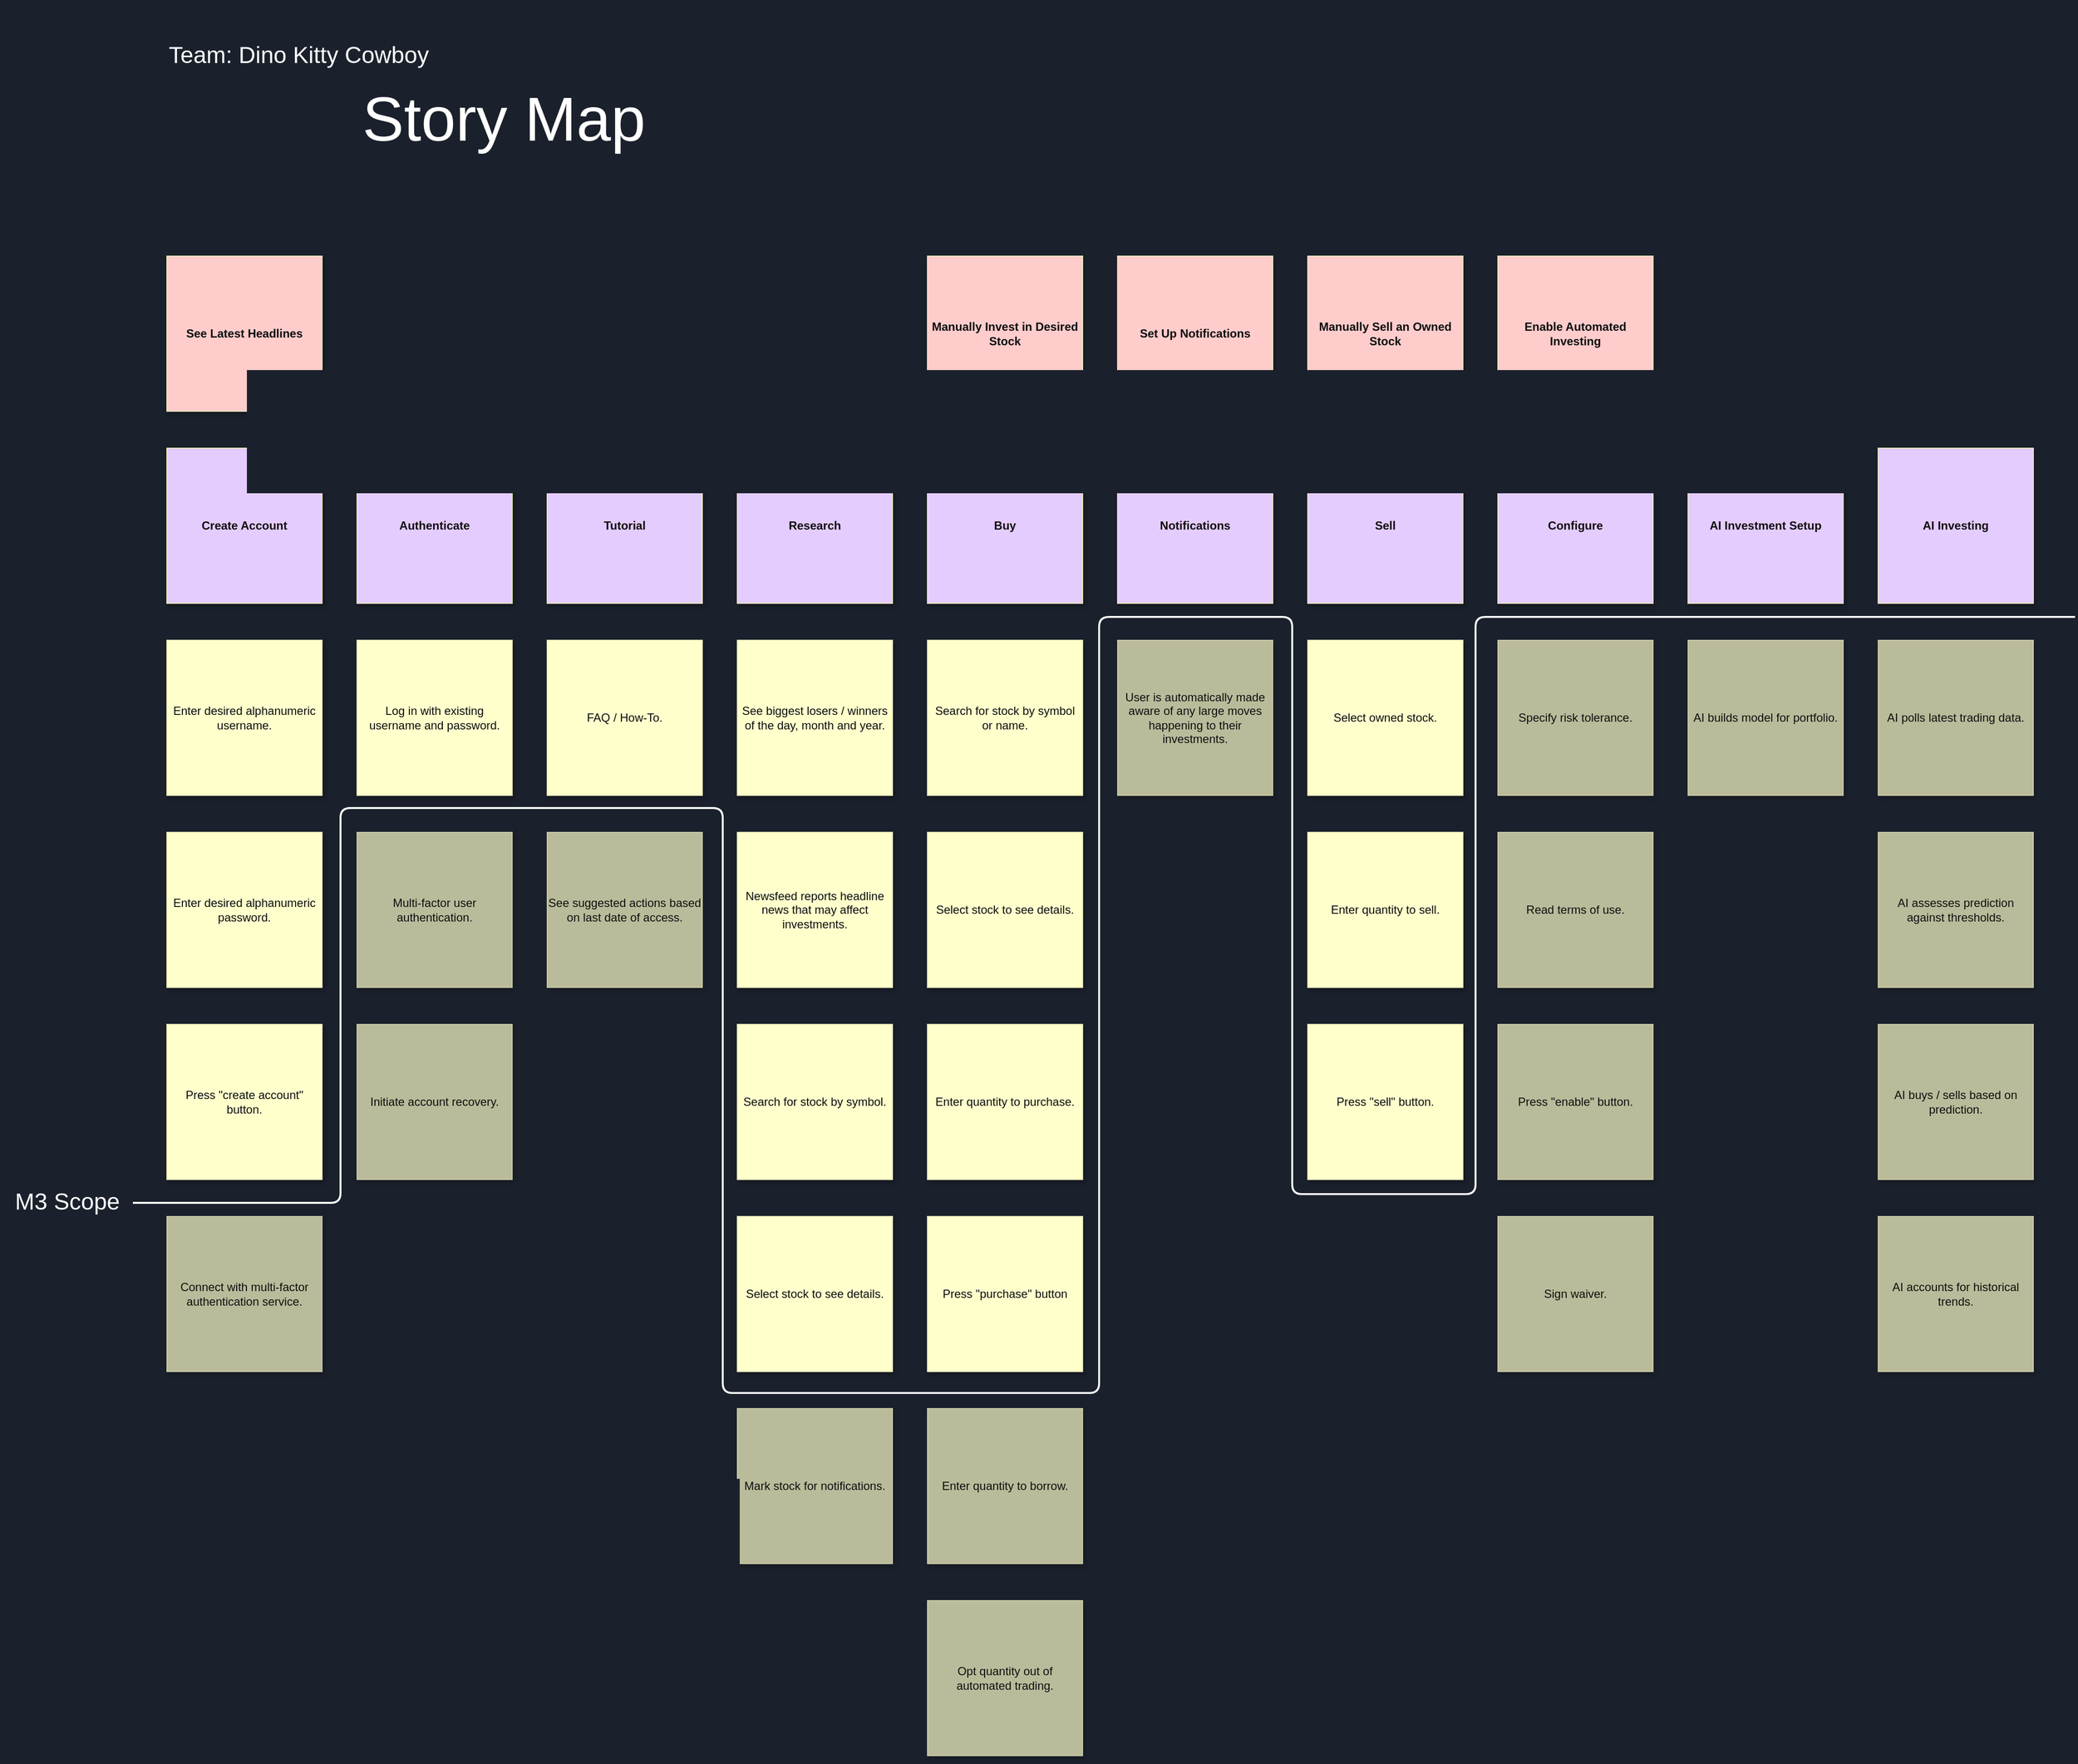 <mxfile>
    <diagram id="Qm1wgdAbv6t-hR0ltIOR" name="Page-1">
        <mxGraphModel dx="2654" dy="1550" grid="0" gridSize="10" guides="1" tooltips="1" connect="1" arrows="1" fold="1" page="0" pageScale="1" pageWidth="850" pageHeight="1100" background="#1b212c" math="0" shadow="0">
            <root>
                <mxCell id="0"/>
                <mxCell id="1" parent="0"/>
                <mxCell id="2" value="&lt;font color=&quot;#0f0f0f&quot;&gt;Authenticate&lt;/font&gt;" style="whiteSpace=wrap;html=1;aspect=fixed;fillColor=#E5CCFF;shadow=1;rounded=0;strokeColor=#E6E6B8;fontStyle=1" parent="1" vertex="1">
                    <mxGeometry x="160" y="280" width="160" height="160" as="geometry"/>
                </mxCell>
                <mxCell id="3" value="&lt;font color=&quot;#0f0f0f&quot;&gt;Research&lt;/font&gt;" style="whiteSpace=wrap;html=1;aspect=fixed;fillColor=#E5CCFF;shadow=1;rounded=0;strokeColor=#E6E6B8;fontStyle=1" parent="1" vertex="1">
                    <mxGeometry x="552" y="280" width="160" height="160" as="geometry"/>
                </mxCell>
                <mxCell id="5" value="&lt;font color=&quot;#0f0f0f&quot;&gt;Notifications&lt;/font&gt;" style="whiteSpace=wrap;html=1;aspect=fixed;fillColor=#E5CCFF;shadow=1;rounded=0;strokeColor=#E6E6B8;fontStyle=1" parent="1" vertex="1">
                    <mxGeometry x="944" y="280" width="160" height="160" as="geometry"/>
                </mxCell>
                <mxCell id="6" value="&lt;font color=&quot;#0f0f0f&quot;&gt;Enter desired alphanumeric username.&lt;/font&gt;" style="whiteSpace=wrap;html=1;aspect=fixed;fillColor=#FFFFCC;shadow=1;rounded=0;strokeColor=#E6E6B8;fontStyle=0" parent="1" vertex="1">
                    <mxGeometry x="-36" y="478" width="160" height="160" as="geometry"/>
                </mxCell>
                <mxCell id="7" value="&lt;font color=&quot;#0f0f0f&quot;&gt;Log in with existing username and password.&lt;/font&gt;" style="whiteSpace=wrap;html=1;aspect=fixed;fillColor=#FFFFCC;shadow=1;rounded=0;strokeColor=#E6E6B8;fontStyle=0" parent="1" vertex="1">
                    <mxGeometry x="160" y="478" width="160" height="160" as="geometry"/>
                </mxCell>
                <mxCell id="8" value="&lt;font color=&quot;#0f0f0f&quot;&gt;See biggest losers / winners of the day, month and year.&lt;/font&gt;" style="whiteSpace=wrap;html=1;aspect=fixed;fillColor=#FFFFCC;shadow=1;rounded=0;strokeColor=#E6E6B8;fontStyle=0" parent="1" vertex="1">
                    <mxGeometry x="552" y="478" width="160" height="160" as="geometry"/>
                </mxCell>
                <mxCell id="9" value="&lt;font color=&quot;#0f0f0f&quot;&gt;Newsfeed reports headline news that may affect investments.&lt;/font&gt;" style="whiteSpace=wrap;html=1;aspect=fixed;fillColor=#FFFFCC;shadow=1;rounded=0;strokeColor=#E6E6B8;fontStyle=0" parent="1" vertex="1">
                    <mxGeometry x="552" y="676" width="160" height="160" as="geometry"/>
                </mxCell>
                <mxCell id="10" value="&lt;font color=&quot;#0f0f0f&quot;&gt;Search for stock by symbol or name.&lt;/font&gt;" style="whiteSpace=wrap;html=1;aspect=fixed;fillColor=#FFFFCC;shadow=1;rounded=0;strokeColor=#E6E6B8;fontStyle=0" parent="1" vertex="1">
                    <mxGeometry x="748" y="478" width="160" height="160" as="geometry"/>
                </mxCell>
                <mxCell id="11" value="&lt;font color=&quot;#0f0f0f&quot;&gt;User is automatically made aware of any large moves happening to their investments.&lt;/font&gt;" style="whiteSpace=wrap;html=1;aspect=fixed;fillColor=#FFFFCC;shadow=1;rounded=0;strokeColor=#E6E6B8;fontStyle=0;opacity=70;" parent="1" vertex="1">
                    <mxGeometry x="944" y="478" width="160" height="160" as="geometry"/>
                </mxCell>
                <mxCell id="14" value="Story Map" style="text;html=1;align=center;verticalAlign=middle;resizable=0;points=[];autosize=1;strokeColor=none;fillColor=none;fontSize=64;fontColor=#FFFFFF;" parent="1" vertex="1">
                    <mxGeometry x="160" y="-100" width="302" height="81" as="geometry"/>
                </mxCell>
                <mxCell id="17" value="&lt;font color=&quot;#0f0f0f&quot;&gt;Multi-factor user authentication.&lt;/font&gt;" style="whiteSpace=wrap;html=1;aspect=fixed;fillColor=#FFFFCC;shadow=1;rounded=0;strokeColor=#E6E6B8;fontStyle=0;opacity=70;" parent="1" vertex="1">
                    <mxGeometry x="160" y="676" width="160" height="160" as="geometry"/>
                </mxCell>
                <mxCell id="19" value="&lt;font color=&quot;#0f0f0f&quot;&gt;Create Account&lt;/font&gt;" style="whiteSpace=wrap;html=1;aspect=fixed;fillColor=#E5CCFF;shadow=1;rounded=0;strokeColor=#E6E6B8;fontStyle=1" parent="1" vertex="1">
                    <mxGeometry x="-36" y="280" width="160" height="160" as="geometry"/>
                </mxCell>
                <mxCell id="20" value="&lt;font color=&quot;#0f0f0f&quot;&gt;Initiate account recovery.&lt;/font&gt;" style="whiteSpace=wrap;html=1;aspect=fixed;fillColor=#FFFFCC;shadow=1;rounded=0;strokeColor=#E6E6B8;fontStyle=0;opacity=70;" parent="1" vertex="1">
                    <mxGeometry x="160" y="874" width="160" height="160" as="geometry"/>
                </mxCell>
                <mxCell id="21" value="&lt;font color=&quot;#0f0f0f&quot;&gt;Enter desired alphanumeric password.&lt;/font&gt;" style="whiteSpace=wrap;html=1;aspect=fixed;fillColor=#FFFFCC;shadow=1;rounded=0;strokeColor=#E6E6B8;fontStyle=0" parent="1" vertex="1">
                    <mxGeometry x="-36" y="676" width="160" height="160" as="geometry"/>
                </mxCell>
                <mxCell id="22" value="&lt;font color=&quot;#0f0f0f&quot;&gt;Connect with multi-factor authentication service.&lt;/font&gt;" style="whiteSpace=wrap;html=1;aspect=fixed;fillColor=#FFFFCC;shadow=1;rounded=0;strokeColor=#E6E6B8;fontStyle=0;opacity=70;" parent="1" vertex="1">
                    <mxGeometry x="-36" y="1072" width="160" height="160" as="geometry"/>
                </mxCell>
                <mxCell id="23" value="&lt;font color=&quot;#0f0f0f&quot;&gt;Press &quot;create account&quot; button.&lt;/font&gt;" style="whiteSpace=wrap;html=1;aspect=fixed;fillColor=#FFFFCC;shadow=1;rounded=0;strokeColor=#E6E6B8;fontStyle=0" parent="1" vertex="1">
                    <mxGeometry x="-36" y="874" width="160" height="160" as="geometry"/>
                </mxCell>
                <mxCell id="25" value="&lt;font color=&quot;#0f0f0f&quot;&gt;See Latest Headlines&lt;/font&gt;" style="whiteSpace=wrap;html=1;aspect=fixed;fillColor=#FFCCCC;shadow=1;rounded=0;strokeColor=#E6E6B8;fontStyle=1" parent="1" vertex="1">
                    <mxGeometry x="-36" y="82" width="160" height="160" as="geometry"/>
                </mxCell>
                <mxCell id="26" value="" style="endArrow=none;html=1;fontSize=64;fontColor=#FFFFFF;strokeWidth=2;labelBackgroundColor=#FFFFFF;fillColor=#f5f5f5;strokeColor=#FFFFFF;" parent="1" edge="1">
                    <mxGeometry width="50" height="50" relative="1" as="geometry">
                        <mxPoint x="-71" y="1058" as="sourcePoint"/>
                        <mxPoint x="1931" y="454" as="targetPoint"/>
                        <Array as="points">
                            <mxPoint x="143" y="1058"/>
                            <mxPoint x="143" y="651"/>
                            <mxPoint x="340" y="651"/>
                            <mxPoint x="537" y="651"/>
                            <mxPoint x="537" y="1254"/>
                            <mxPoint x="730" y="1254"/>
                            <mxPoint x="925" y="1254"/>
                            <mxPoint x="925" y="454"/>
                            <mxPoint x="1124" y="454"/>
                            <mxPoint x="1124" y="1049"/>
                            <mxPoint x="1313" y="1049"/>
                            <mxPoint x="1313" y="454"/>
                            <mxPoint x="1511" y="454"/>
                            <mxPoint x="1717" y="454"/>
                            <mxPoint x="1901" y="454"/>
                        </Array>
                    </mxGeometry>
                </mxCell>
                <mxCell id="28" value="&lt;font color=&quot;#0f0f0f&quot;&gt;Set Up Notifications&lt;/font&gt;" style="whiteSpace=wrap;html=1;aspect=fixed;fillColor=#FFCCCC;shadow=1;rounded=0;strokeColor=#E6E6B8;fontStyle=1" parent="1" vertex="1">
                    <mxGeometry x="944" y="82" width="160" height="160" as="geometry"/>
                </mxCell>
                <mxCell id="29" value="&lt;font color=&quot;#0f0f0f&quot;&gt;Manually Invest in Desired Stock&lt;/font&gt;" style="whiteSpace=wrap;html=1;aspect=fixed;fillColor=#FFCCCC;shadow=1;rounded=0;strokeColor=#E6E6B8;fontStyle=1" parent="1" vertex="1">
                    <mxGeometry x="748" y="82" width="160" height="160" as="geometry"/>
                </mxCell>
                <mxCell id="30" value="&lt;font color=&quot;#0f0f0f&quot;&gt;Buy&lt;/font&gt;" style="whiteSpace=wrap;html=1;aspect=fixed;fillColor=#E5CCFF;shadow=1;rounded=0;strokeColor=#E6E6B8;fontStyle=1" parent="1" vertex="1">
                    <mxGeometry x="748" y="280" width="160" height="160" as="geometry"/>
                </mxCell>
                <mxCell id="31" value="&lt;font color=&quot;#0f0f0f&quot;&gt;Select stock to see details.&lt;/font&gt;" style="whiteSpace=wrap;html=1;aspect=fixed;fillColor=#FFFFCC;shadow=1;rounded=0;strokeColor=#E6E6B8;fontStyle=0" parent="1" vertex="1">
                    <mxGeometry x="748" y="676" width="160" height="160" as="geometry"/>
                </mxCell>
                <mxCell id="32" value="&lt;font color=&quot;#0f0f0f&quot;&gt;Enter quantity to purchase.&lt;/font&gt;" style="whiteSpace=wrap;html=1;aspect=fixed;fillColor=#FFFFCC;shadow=1;rounded=0;strokeColor=#E6E6B8;fontStyle=0" parent="1" vertex="1">
                    <mxGeometry x="748" y="874" width="160" height="160" as="geometry"/>
                </mxCell>
                <mxCell id="33" value="&lt;font color=&quot;#0f0f0f&quot;&gt;Press &quot;purchase&quot; button&lt;/font&gt;" style="whiteSpace=wrap;html=1;aspect=fixed;fillColor=#FFFFCC;shadow=1;rounded=0;strokeColor=#E6E6B8;fontStyle=0" parent="1" vertex="1">
                    <mxGeometry x="748" y="1072" width="160" height="160" as="geometry"/>
                </mxCell>
                <mxCell id="35" value="&lt;font color=&quot;#0f0f0f&quot;&gt;Manually Sell an Owned Stock&lt;/font&gt;" style="whiteSpace=wrap;html=1;aspect=fixed;fillColor=#FFCCCC;shadow=1;rounded=0;strokeColor=#E6E6B8;fontStyle=1" parent="1" vertex="1">
                    <mxGeometry x="1140" y="82" width="160" height="160" as="geometry"/>
                </mxCell>
                <mxCell id="36" value="&lt;font color=&quot;#0f0f0f&quot;&gt;Sell&lt;/font&gt;" style="whiteSpace=wrap;html=1;aspect=fixed;fillColor=#E5CCFF;shadow=1;rounded=0;strokeColor=#E6E6B8;fontStyle=1" parent="1" vertex="1">
                    <mxGeometry x="1140" y="280" width="160" height="160" as="geometry"/>
                </mxCell>
                <mxCell id="37" value="&lt;font color=&quot;#0f0f0f&quot;&gt;Select owned stock.&lt;/font&gt;" style="whiteSpace=wrap;html=1;aspect=fixed;fillColor=#FFFFCC;shadow=1;rounded=0;strokeColor=#E6E6B8;fontStyle=0" parent="1" vertex="1">
                    <mxGeometry x="1140" y="478" width="160" height="160" as="geometry"/>
                </mxCell>
                <mxCell id="38" value="&lt;font color=&quot;#0f0f0f&quot;&gt;Enter quantity to sell.&lt;/font&gt;" style="whiteSpace=wrap;html=1;aspect=fixed;fillColor=#FFFFCC;shadow=1;rounded=0;strokeColor=#E6E6B8;fontStyle=0" parent="1" vertex="1">
                    <mxGeometry x="1140" y="676" width="160" height="160" as="geometry"/>
                </mxCell>
                <mxCell id="39" value="&lt;font color=&quot;#0f0f0f&quot;&gt;Press &quot;sell&quot; button.&lt;/font&gt;" style="whiteSpace=wrap;html=1;aspect=fixed;fillColor=#FFFFCC;shadow=1;rounded=0;strokeColor=#E6E6B8;fontStyle=0" parent="1" vertex="1">
                    <mxGeometry x="1140" y="874" width="160" height="160" as="geometry"/>
                </mxCell>
                <mxCell id="41" value="&lt;font color=&quot;#0f0f0f&quot;&gt;Enter quantity to borrow.&lt;/font&gt;" style="whiteSpace=wrap;html=1;aspect=fixed;fillColor=#FFFFCC;shadow=1;rounded=0;strokeColor=#E6E6B8;fontStyle=0;opacity=70;" parent="1" vertex="1">
                    <mxGeometry x="748" y="1270" width="160" height="160" as="geometry"/>
                </mxCell>
                <mxCell id="42" value="&lt;font color=&quot;#0f0f0f&quot;&gt;Tutorial&lt;/font&gt;" style="whiteSpace=wrap;html=1;aspect=fixed;fillColor=#E5CCFF;shadow=1;rounded=0;strokeColor=#E6E6B8;fontStyle=1" parent="1" vertex="1">
                    <mxGeometry x="356" y="280" width="160" height="160" as="geometry"/>
                </mxCell>
                <mxCell id="43" value="&lt;font color=&quot;#0f0f0f&quot;&gt;FAQ / How-To.&lt;/font&gt;" style="whiteSpace=wrap;html=1;aspect=fixed;fillColor=#FFFFCC;shadow=1;rounded=0;strokeColor=#E6E6B8;fontStyle=0" parent="1" vertex="1">
                    <mxGeometry x="356" y="478" width="160" height="160" as="geometry"/>
                </mxCell>
                <mxCell id="44" value="&lt;font color=&quot;#0f0f0f&quot;&gt;See suggested actions based on last date of access.&lt;/font&gt;" style="whiteSpace=wrap;html=1;aspect=fixed;fillColor=#FFFFCC;shadow=1;rounded=0;strokeColor=#E6E6B8;fontStyle=0;opacity=70;" parent="1" vertex="1">
                    <mxGeometry x="356" y="676" width="160" height="160" as="geometry"/>
                </mxCell>
                <mxCell id="45" value="&lt;font color=&quot;#0f0f0f&quot;&gt;Enable Automated Investing&lt;/font&gt;" style="whiteSpace=wrap;html=1;aspect=fixed;fillColor=#FFCCCC;shadow=1;rounded=0;strokeColor=#E6E6B8;fontStyle=1" parent="1" vertex="1">
                    <mxGeometry x="1336" y="82" width="160" height="160" as="geometry"/>
                </mxCell>
                <mxCell id="46" value="&lt;font color=&quot;#0f0f0f&quot;&gt;Configure&lt;/font&gt;" style="whiteSpace=wrap;html=1;aspect=fixed;fillColor=#E5CCFF;shadow=1;rounded=0;strokeColor=#E6E6B8;fontStyle=1" parent="1" vertex="1">
                    <mxGeometry x="1336" y="280" width="160" height="160" as="geometry"/>
                </mxCell>
                <mxCell id="47" value="&lt;font color=&quot;#0f0f0f&quot;&gt;Specify risk tolerance.&lt;/font&gt;" style="whiteSpace=wrap;html=1;aspect=fixed;fillColor=#FFFFCC;shadow=1;rounded=0;strokeColor=#E6E6B8;fontStyle=0;opacity=70;" parent="1" vertex="1">
                    <mxGeometry x="1336" y="478" width="160" height="160" as="geometry"/>
                </mxCell>
                <mxCell id="48" value="&lt;font color=&quot;#0f0f0f&quot;&gt;Read terms of use.&lt;/font&gt;" style="whiteSpace=wrap;html=1;aspect=fixed;fillColor=#FFFFCC;shadow=1;rounded=0;strokeColor=#E6E6B8;fontStyle=0;opacity=70;" parent="1" vertex="1">
                    <mxGeometry x="1336" y="676" width="160" height="160" as="geometry"/>
                </mxCell>
                <mxCell id="49" value="&lt;font color=&quot;#0f0f0f&quot;&gt;Press &quot;enable&quot; button.&lt;/font&gt;" style="whiteSpace=wrap;html=1;aspect=fixed;fillColor=#FFFFCC;shadow=1;rounded=0;strokeColor=#E6E6B8;fontStyle=0;opacity=70;" parent="1" vertex="1">
                    <mxGeometry x="1336" y="874" width="160" height="160" as="geometry"/>
                </mxCell>
                <mxCell id="50" value="&lt;font color=&quot;#0f0f0f&quot;&gt;Sign waiver.&lt;/font&gt;" style="whiteSpace=wrap;html=1;aspect=fixed;fillColor=#FFFFCC;shadow=1;rounded=0;strokeColor=#E6E6B8;fontStyle=0;opacity=70;" parent="1" vertex="1">
                    <mxGeometry x="1336" y="1072" width="160" height="160" as="geometry"/>
                </mxCell>
                <mxCell id="51" value="&lt;font color=&quot;#0f0f0f&quot;&gt;AI Investment Setup&lt;/font&gt;" style="whiteSpace=wrap;html=1;aspect=fixed;fillColor=#E5CCFF;shadow=1;rounded=0;strokeColor=#E6E6B8;fontStyle=1" parent="1" vertex="1">
                    <mxGeometry x="1532" y="280" width="160" height="160" as="geometry"/>
                </mxCell>
                <mxCell id="52" value="&lt;span style=&quot;color: rgb(15 , 15 , 15)&quot;&gt;AI builds model for portfolio.&lt;/span&gt;" style="whiteSpace=wrap;html=1;aspect=fixed;fillColor=#FFFFCC;shadow=1;rounded=0;strokeColor=#E6E6B8;fontStyle=0;opacity=70;" parent="1" vertex="1">
                    <mxGeometry x="1532" y="478" width="160" height="160" as="geometry"/>
                </mxCell>
                <mxCell id="53" value="&lt;span style=&quot;color: rgb(15 , 15 , 15)&quot;&gt;AI polls latest trading data.&lt;/span&gt;" style="whiteSpace=wrap;html=1;aspect=fixed;fillColor=#FFFFCC;shadow=1;rounded=0;strokeColor=#E6E6B8;fontStyle=0;opacity=70;" parent="1" vertex="1">
                    <mxGeometry x="1728" y="478" width="160" height="160" as="geometry"/>
                </mxCell>
                <mxCell id="54" value="&lt;span style=&quot;color: rgb(15 , 15 , 15)&quot;&gt;AI assesses prediction against thresholds.&lt;/span&gt;" style="whiteSpace=wrap;html=1;aspect=fixed;fillColor=#FFFFCC;shadow=1;rounded=0;strokeColor=#E6E6B8;fontStyle=0;opacity=70;" parent="1" vertex="1">
                    <mxGeometry x="1728" y="676" width="160" height="160" as="geometry"/>
                </mxCell>
                <mxCell id="55" value="&lt;font color=&quot;#0f0f0f&quot;&gt;Opt quantity out of automated trading.&lt;/font&gt;" style="whiteSpace=wrap;html=1;aspect=fixed;fillColor=#FFFFCC;shadow=1;rounded=0;strokeColor=#E6E6B8;fontStyle=0;opacity=70;" parent="1" vertex="1">
                    <mxGeometry x="748" y="1468" width="160" height="160" as="geometry"/>
                </mxCell>
                <mxCell id="56" value="&lt;span style=&quot;color: rgb(15 , 15 , 15)&quot;&gt;AI buys / sells based on prediction.&lt;/span&gt;" style="whiteSpace=wrap;html=1;aspect=fixed;fillColor=#FFFFCC;shadow=1;rounded=0;strokeColor=#E6E6B8;fontStyle=0;opacity=70;" parent="1" vertex="1">
                    <mxGeometry x="1728" y="874" width="160" height="160" as="geometry"/>
                </mxCell>
                <mxCell id="57" value="&lt;span style=&quot;color: rgb(15 , 15 , 15)&quot;&gt;AI accounts for historical trends.&lt;/span&gt;" style="whiteSpace=wrap;html=1;aspect=fixed;fillColor=#FFFFCC;shadow=1;rounded=0;strokeColor=#E6E6B8;fontStyle=0;opacity=70;" parent="1" vertex="1">
                    <mxGeometry x="1728" y="1072" width="160" height="160" as="geometry"/>
                </mxCell>
                <mxCell id="58" value="&lt;font color=&quot;#0f0f0f&quot;&gt;AI Investing&lt;/font&gt;" style="whiteSpace=wrap;html=1;aspect=fixed;fillColor=#E5CCFF;shadow=1;rounded=0;strokeColor=#E6E6B8;fontStyle=1" parent="1" vertex="1">
                    <mxGeometry x="1728" y="280" width="160" height="160" as="geometry"/>
                </mxCell>
                <mxCell id="59" value="&lt;font color=&quot;#0f0f0f&quot;&gt;Search for stock by symbol.&lt;/font&gt;" style="whiteSpace=wrap;html=1;aspect=fixed;fillColor=#FFFFCC;shadow=1;rounded=0;strokeColor=#E6E6B8;fontStyle=0" parent="1" vertex="1">
                    <mxGeometry x="552" y="874" width="160" height="160" as="geometry"/>
                </mxCell>
                <mxCell id="60" value="&lt;font color=&quot;#0f0f0f&quot;&gt;Select stock to see details.&lt;/font&gt;" style="whiteSpace=wrap;html=1;aspect=fixed;fillColor=#FFFFCC;shadow=1;rounded=0;strokeColor=#E6E6B8;fontStyle=0" parent="1" vertex="1">
                    <mxGeometry x="552" y="1072" width="160" height="160" as="geometry"/>
                </mxCell>
                <mxCell id="61" value="&lt;font color=&quot;#0f0f0f&quot;&gt;Mark stock for notifications.&lt;/font&gt;" style="whiteSpace=wrap;html=1;aspect=fixed;fillColor=#FFFFCC;shadow=1;rounded=0;strokeColor=#E6E6B8;fontStyle=0;opacity=70;" parent="1" vertex="1">
                    <mxGeometry x="552" y="1270" width="160" height="160" as="geometry"/>
                </mxCell>
                <mxCell id="62" value="&lt;font style=&quot;font-size: 24px&quot;&gt;Team: Dino Kitty Cowboy&lt;/font&gt;" style="text;html=1;strokeColor=none;fillColor=none;align=left;verticalAlign=middle;whiteSpace=wrap;rounded=0;shadow=1;fontSize=64;fontColor=#FFFFFF;" parent="1" vertex="1">
                    <mxGeometry x="-36" y="-178" width="277" height="77" as="geometry"/>
                </mxCell>
                <mxCell id="63" value="M3 Scope" style="text;html=1;strokeColor=none;fillColor=none;align=center;verticalAlign=middle;whiteSpace=wrap;rounded=0;shadow=1;fontSize=24;fontColor=#FFFFFF;" parent="1" vertex="1">
                    <mxGeometry x="-204" y="1042" width="131" height="30" as="geometry"/>
                </mxCell>
            </root>
        </mxGraphModel>
    </diagram>
</mxfile>